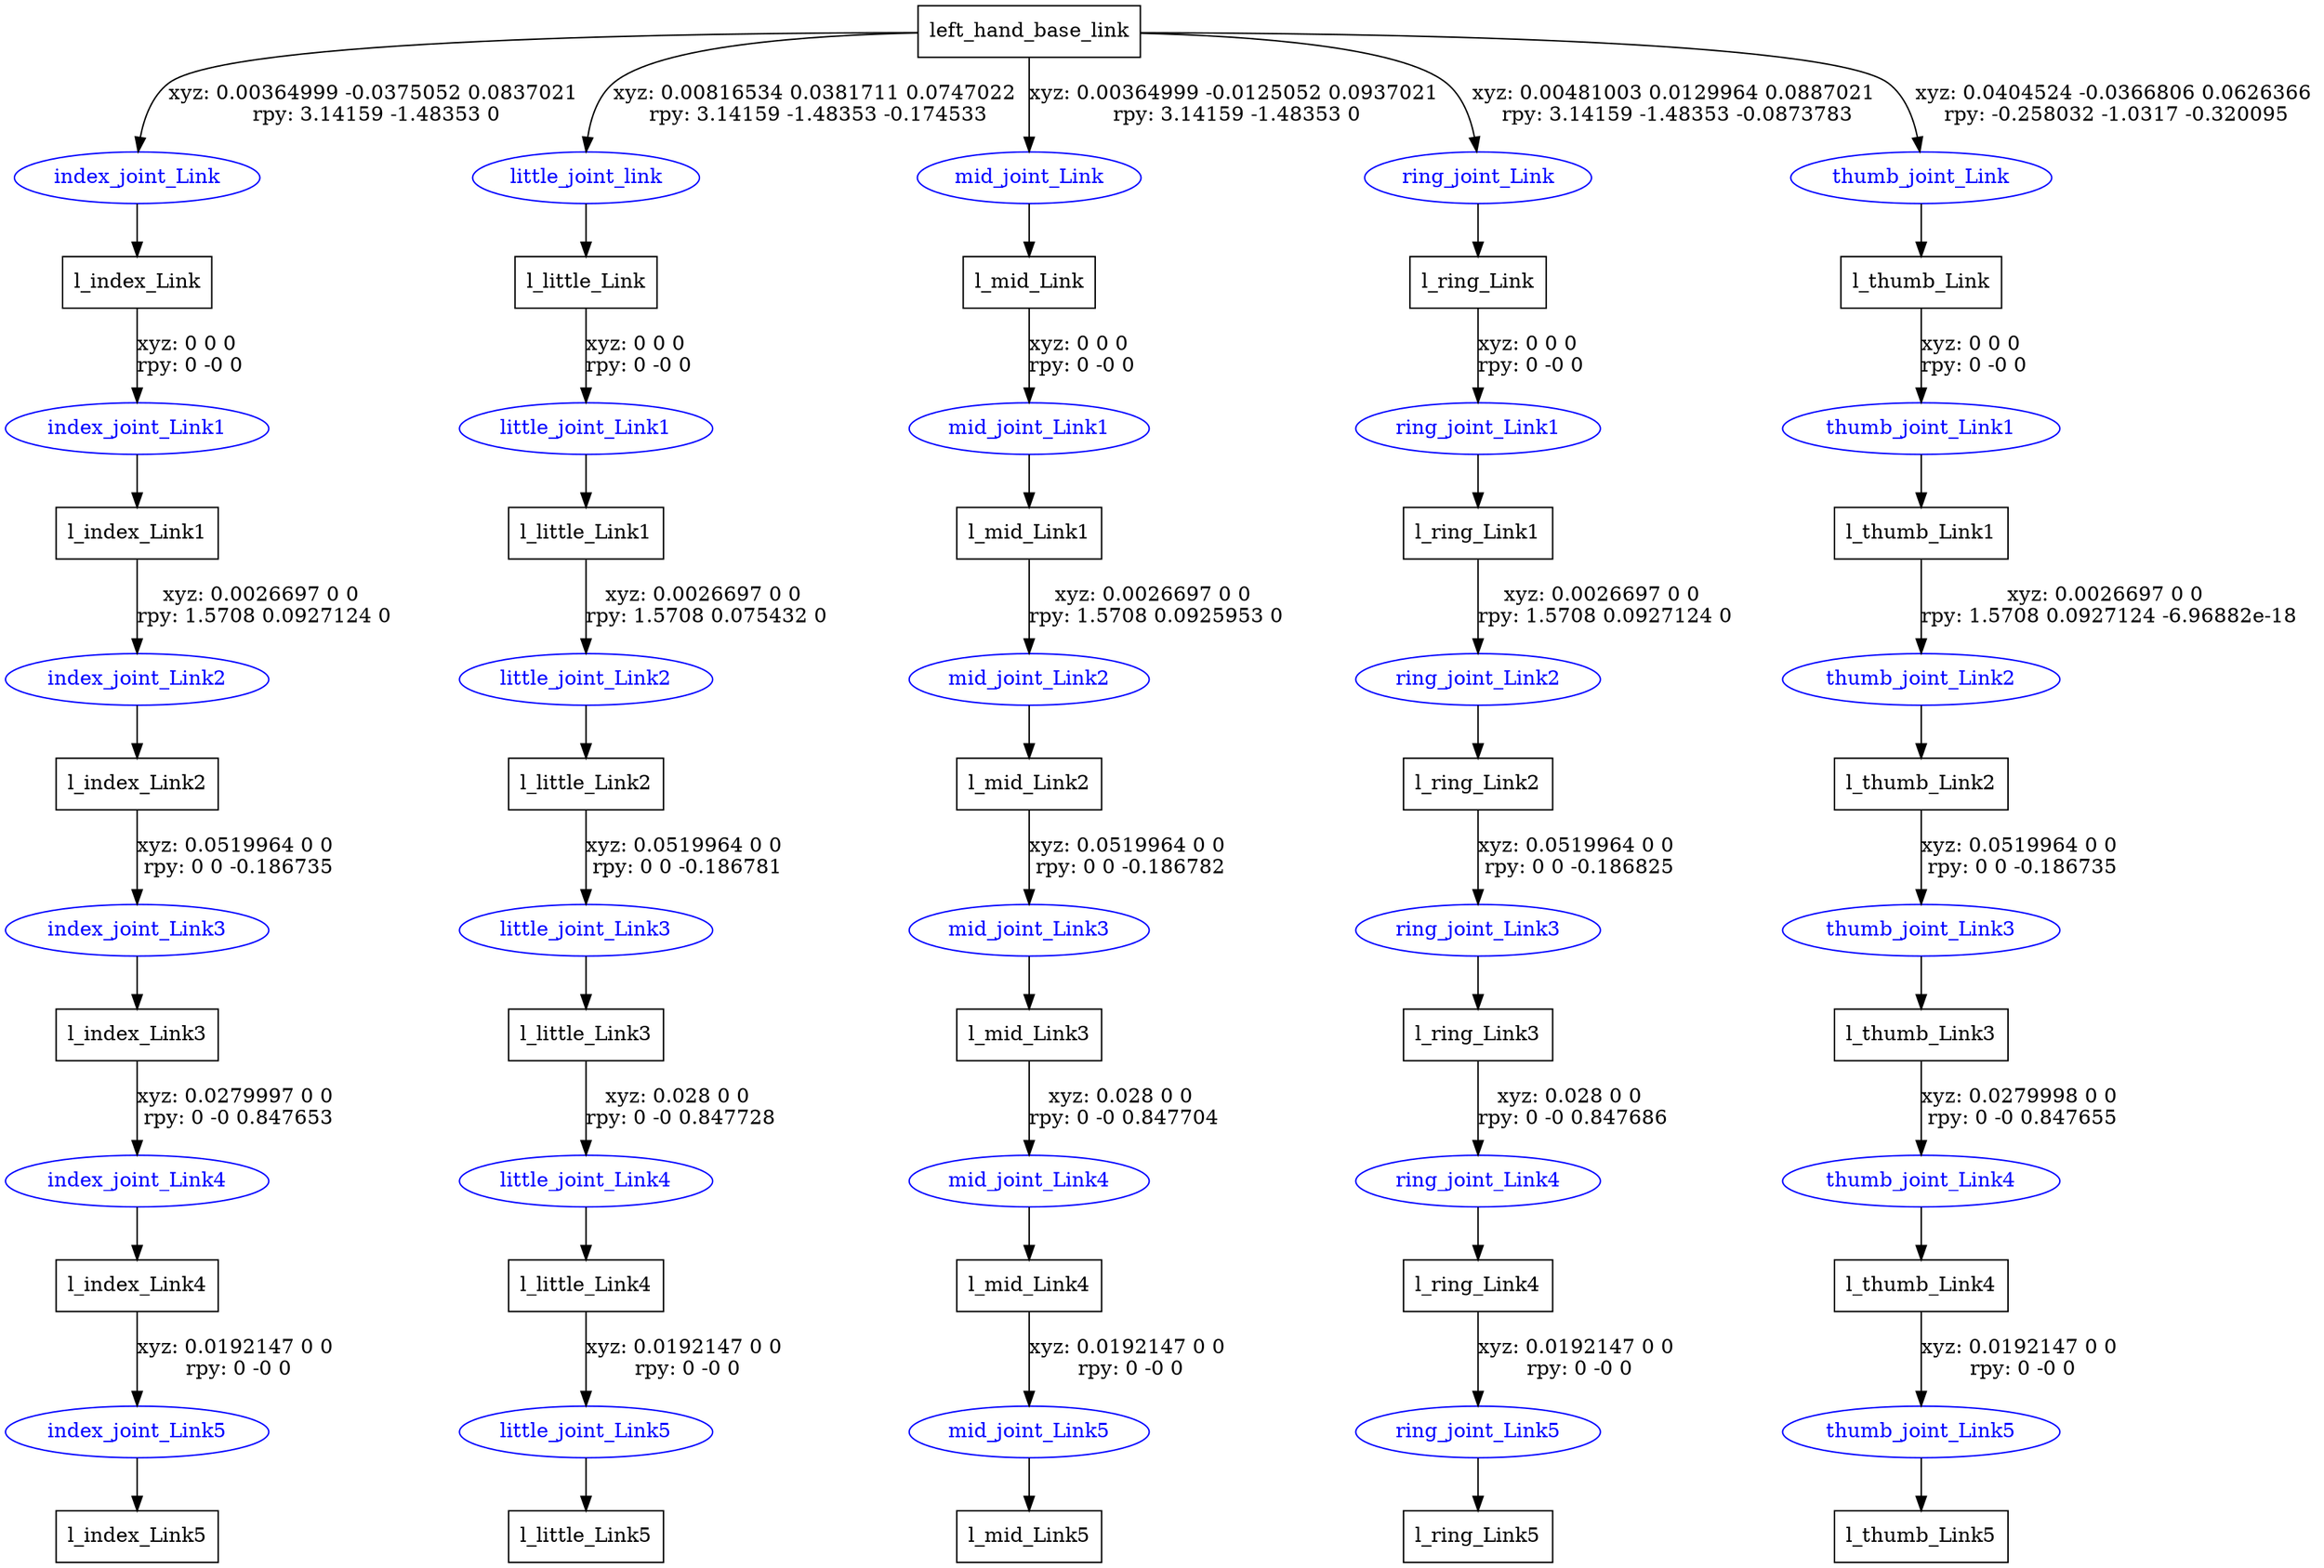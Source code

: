 digraph G {
node [shape=box];
"left_hand_base_link" [label="left_hand_base_link"];
"l_index_Link" [label="l_index_Link"];
"l_index_Link1" [label="l_index_Link1"];
"l_index_Link2" [label="l_index_Link2"];
"l_index_Link3" [label="l_index_Link3"];
"l_index_Link4" [label="l_index_Link4"];
"l_index_Link5" [label="l_index_Link5"];
"l_little_Link" [label="l_little_Link"];
"l_little_Link1" [label="l_little_Link1"];
"l_little_Link2" [label="l_little_Link2"];
"l_little_Link3" [label="l_little_Link3"];
"l_little_Link4" [label="l_little_Link4"];
"l_little_Link5" [label="l_little_Link5"];
"l_mid_Link" [label="l_mid_Link"];
"l_mid_Link1" [label="l_mid_Link1"];
"l_mid_Link2" [label="l_mid_Link2"];
"l_mid_Link3" [label="l_mid_Link3"];
"l_mid_Link4" [label="l_mid_Link4"];
"l_mid_Link5" [label="l_mid_Link5"];
"l_ring_Link" [label="l_ring_Link"];
"l_ring_Link1" [label="l_ring_Link1"];
"l_ring_Link2" [label="l_ring_Link2"];
"l_ring_Link3" [label="l_ring_Link3"];
"l_ring_Link4" [label="l_ring_Link4"];
"l_ring_Link5" [label="l_ring_Link5"];
"l_thumb_Link" [label="l_thumb_Link"];
"l_thumb_Link1" [label="l_thumb_Link1"];
"l_thumb_Link2" [label="l_thumb_Link2"];
"l_thumb_Link3" [label="l_thumb_Link3"];
"l_thumb_Link4" [label="l_thumb_Link4"];
"l_thumb_Link5" [label="l_thumb_Link5"];
node [shape=ellipse, color=blue, fontcolor=blue];
"left_hand_base_link" -> "index_joint_Link" [label="xyz: 0.00364999 -0.0375052 0.0837021 \nrpy: 3.14159 -1.48353 0"]
"index_joint_Link" -> "l_index_Link"
"l_index_Link" -> "index_joint_Link1" [label="xyz: 0 0 0 \nrpy: 0 -0 0"]
"index_joint_Link1" -> "l_index_Link1"
"l_index_Link1" -> "index_joint_Link2" [label="xyz: 0.0026697 0 0 \nrpy: 1.5708 0.0927124 0"]
"index_joint_Link2" -> "l_index_Link2"
"l_index_Link2" -> "index_joint_Link3" [label="xyz: 0.0519964 0 0 \nrpy: 0 0 -0.186735"]
"index_joint_Link3" -> "l_index_Link3"
"l_index_Link3" -> "index_joint_Link4" [label="xyz: 0.0279997 0 0 \nrpy: 0 -0 0.847653"]
"index_joint_Link4" -> "l_index_Link4"
"l_index_Link4" -> "index_joint_Link5" [label="xyz: 0.0192147 0 0 \nrpy: 0 -0 0"]
"index_joint_Link5" -> "l_index_Link5"
"left_hand_base_link" -> "little_joint_link" [label="xyz: 0.00816534 0.0381711 0.0747022 \nrpy: 3.14159 -1.48353 -0.174533"]
"little_joint_link" -> "l_little_Link"
"l_little_Link" -> "little_joint_Link1" [label="xyz: 0 0 0 \nrpy: 0 -0 0"]
"little_joint_Link1" -> "l_little_Link1"
"l_little_Link1" -> "little_joint_Link2" [label="xyz: 0.0026697 0 0 \nrpy: 1.5708 0.075432 0"]
"little_joint_Link2" -> "l_little_Link2"
"l_little_Link2" -> "little_joint_Link3" [label="xyz: 0.0519964 0 0 \nrpy: 0 0 -0.186781"]
"little_joint_Link3" -> "l_little_Link3"
"l_little_Link3" -> "little_joint_Link4" [label="xyz: 0.028 0 0 \nrpy: 0 -0 0.847728"]
"little_joint_Link4" -> "l_little_Link4"
"l_little_Link4" -> "little_joint_Link5" [label="xyz: 0.0192147 0 0 \nrpy: 0 -0 0"]
"little_joint_Link5" -> "l_little_Link5"
"left_hand_base_link" -> "mid_joint_Link" [label="xyz: 0.00364999 -0.0125052 0.0937021 \nrpy: 3.14159 -1.48353 0"]
"mid_joint_Link" -> "l_mid_Link"
"l_mid_Link" -> "mid_joint_Link1" [label="xyz: 0 0 0 \nrpy: 0 -0 0"]
"mid_joint_Link1" -> "l_mid_Link1"
"l_mid_Link1" -> "mid_joint_Link2" [label="xyz: 0.0026697 0 0 \nrpy: 1.5708 0.0925953 0"]
"mid_joint_Link2" -> "l_mid_Link2"
"l_mid_Link2" -> "mid_joint_Link3" [label="xyz: 0.0519964 0 0 \nrpy: 0 0 -0.186782"]
"mid_joint_Link3" -> "l_mid_Link3"
"l_mid_Link3" -> "mid_joint_Link4" [label="xyz: 0.028 0 0 \nrpy: 0 -0 0.847704"]
"mid_joint_Link4" -> "l_mid_Link4"
"l_mid_Link4" -> "mid_joint_Link5" [label="xyz: 0.0192147 0 0 \nrpy: 0 -0 0"]
"mid_joint_Link5" -> "l_mid_Link5"
"left_hand_base_link" -> "ring_joint_Link" [label="xyz: 0.00481003 0.0129964 0.0887021 \nrpy: 3.14159 -1.48353 -0.0873783"]
"ring_joint_Link" -> "l_ring_Link"
"l_ring_Link" -> "ring_joint_Link1" [label="xyz: 0 0 0 \nrpy: 0 -0 0"]
"ring_joint_Link1" -> "l_ring_Link1"
"l_ring_Link1" -> "ring_joint_Link2" [label="xyz: 0.0026697 0 0 \nrpy: 1.5708 0.0927124 0"]
"ring_joint_Link2" -> "l_ring_Link2"
"l_ring_Link2" -> "ring_joint_Link3" [label="xyz: 0.0519964 0 0 \nrpy: 0 0 -0.186825"]
"ring_joint_Link3" -> "l_ring_Link3"
"l_ring_Link3" -> "ring_joint_Link4" [label="xyz: 0.028 0 0 \nrpy: 0 -0 0.847686"]
"ring_joint_Link4" -> "l_ring_Link4"
"l_ring_Link4" -> "ring_joint_Link5" [label="xyz: 0.0192147 0 0 \nrpy: 0 -0 0"]
"ring_joint_Link5" -> "l_ring_Link5"
"left_hand_base_link" -> "thumb_joint_Link" [label="xyz: 0.0404524 -0.0366806 0.0626366 \nrpy: -0.258032 -1.0317 -0.320095"]
"thumb_joint_Link" -> "l_thumb_Link"
"l_thumb_Link" -> "thumb_joint_Link1" [label="xyz: 0 0 0 \nrpy: 0 -0 0"]
"thumb_joint_Link1" -> "l_thumb_Link1"
"l_thumb_Link1" -> "thumb_joint_Link2" [label="xyz: 0.0026697 0 0 \nrpy: 1.5708 0.0927124 -6.96882e-18"]
"thumb_joint_Link2" -> "l_thumb_Link2"
"l_thumb_Link2" -> "thumb_joint_Link3" [label="xyz: 0.0519964 0 0 \nrpy: 0 0 -0.186735"]
"thumb_joint_Link3" -> "l_thumb_Link3"
"l_thumb_Link3" -> "thumb_joint_Link4" [label="xyz: 0.0279998 0 0 \nrpy: 0 -0 0.847655"]
"thumb_joint_Link4" -> "l_thumb_Link4"
"l_thumb_Link4" -> "thumb_joint_Link5" [label="xyz: 0.0192147 0 0 \nrpy: 0 -0 0"]
"thumb_joint_Link5" -> "l_thumb_Link5"
}
